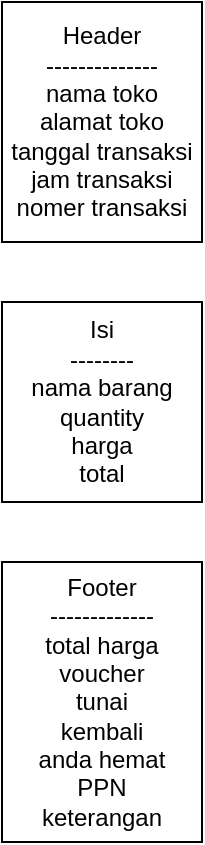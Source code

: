 <mxfile version="15.1.2" type="google"><diagram id="Gj-veyPK_h8zWQ125Ps7" name="Page-1"><mxGraphModel dx="782" dy="507" grid="1" gridSize="10" guides="1" tooltips="1" connect="1" arrows="1" fold="1" page="1" pageScale="1" pageWidth="827" pageHeight="1169" math="0" shadow="0"><root><mxCell id="0"/><mxCell id="1" parent="0"/><mxCell id="r1qP8L8-hbA3qXC72lWM-1" value="Header&lt;br&gt;--------------&lt;br&gt;nama toko&lt;br&gt;alamat toko&lt;br&gt;tanggal transaksi&lt;br&gt;jam transaksi&lt;br&gt;nomer transaksi" style="rounded=0;whiteSpace=wrap;html=1;" vertex="1" parent="1"><mxGeometry x="350" y="170" width="100" height="120" as="geometry"/></mxCell><mxCell id="r1qP8L8-hbA3qXC72lWM-2" value="Isi&lt;br&gt;--------&lt;br&gt;nama barang&lt;br&gt;quantity&lt;br&gt;harga&lt;br&gt;total" style="rounded=0;whiteSpace=wrap;html=1;" vertex="1" parent="1"><mxGeometry x="350" y="320" width="100" height="100" as="geometry"/></mxCell><mxCell id="r1qP8L8-hbA3qXC72lWM-3" value="Footer&lt;br&gt;-------------&lt;br&gt;total harga&lt;br&gt;voucher&lt;br&gt;tunai&lt;br&gt;kembali&lt;br&gt;anda hemat&lt;br&gt;PPN&lt;br&gt;keterangan" style="rounded=0;whiteSpace=wrap;html=1;" vertex="1" parent="1"><mxGeometry x="350" y="450" width="100" height="140" as="geometry"/></mxCell></root></mxGraphModel></diagram></mxfile>